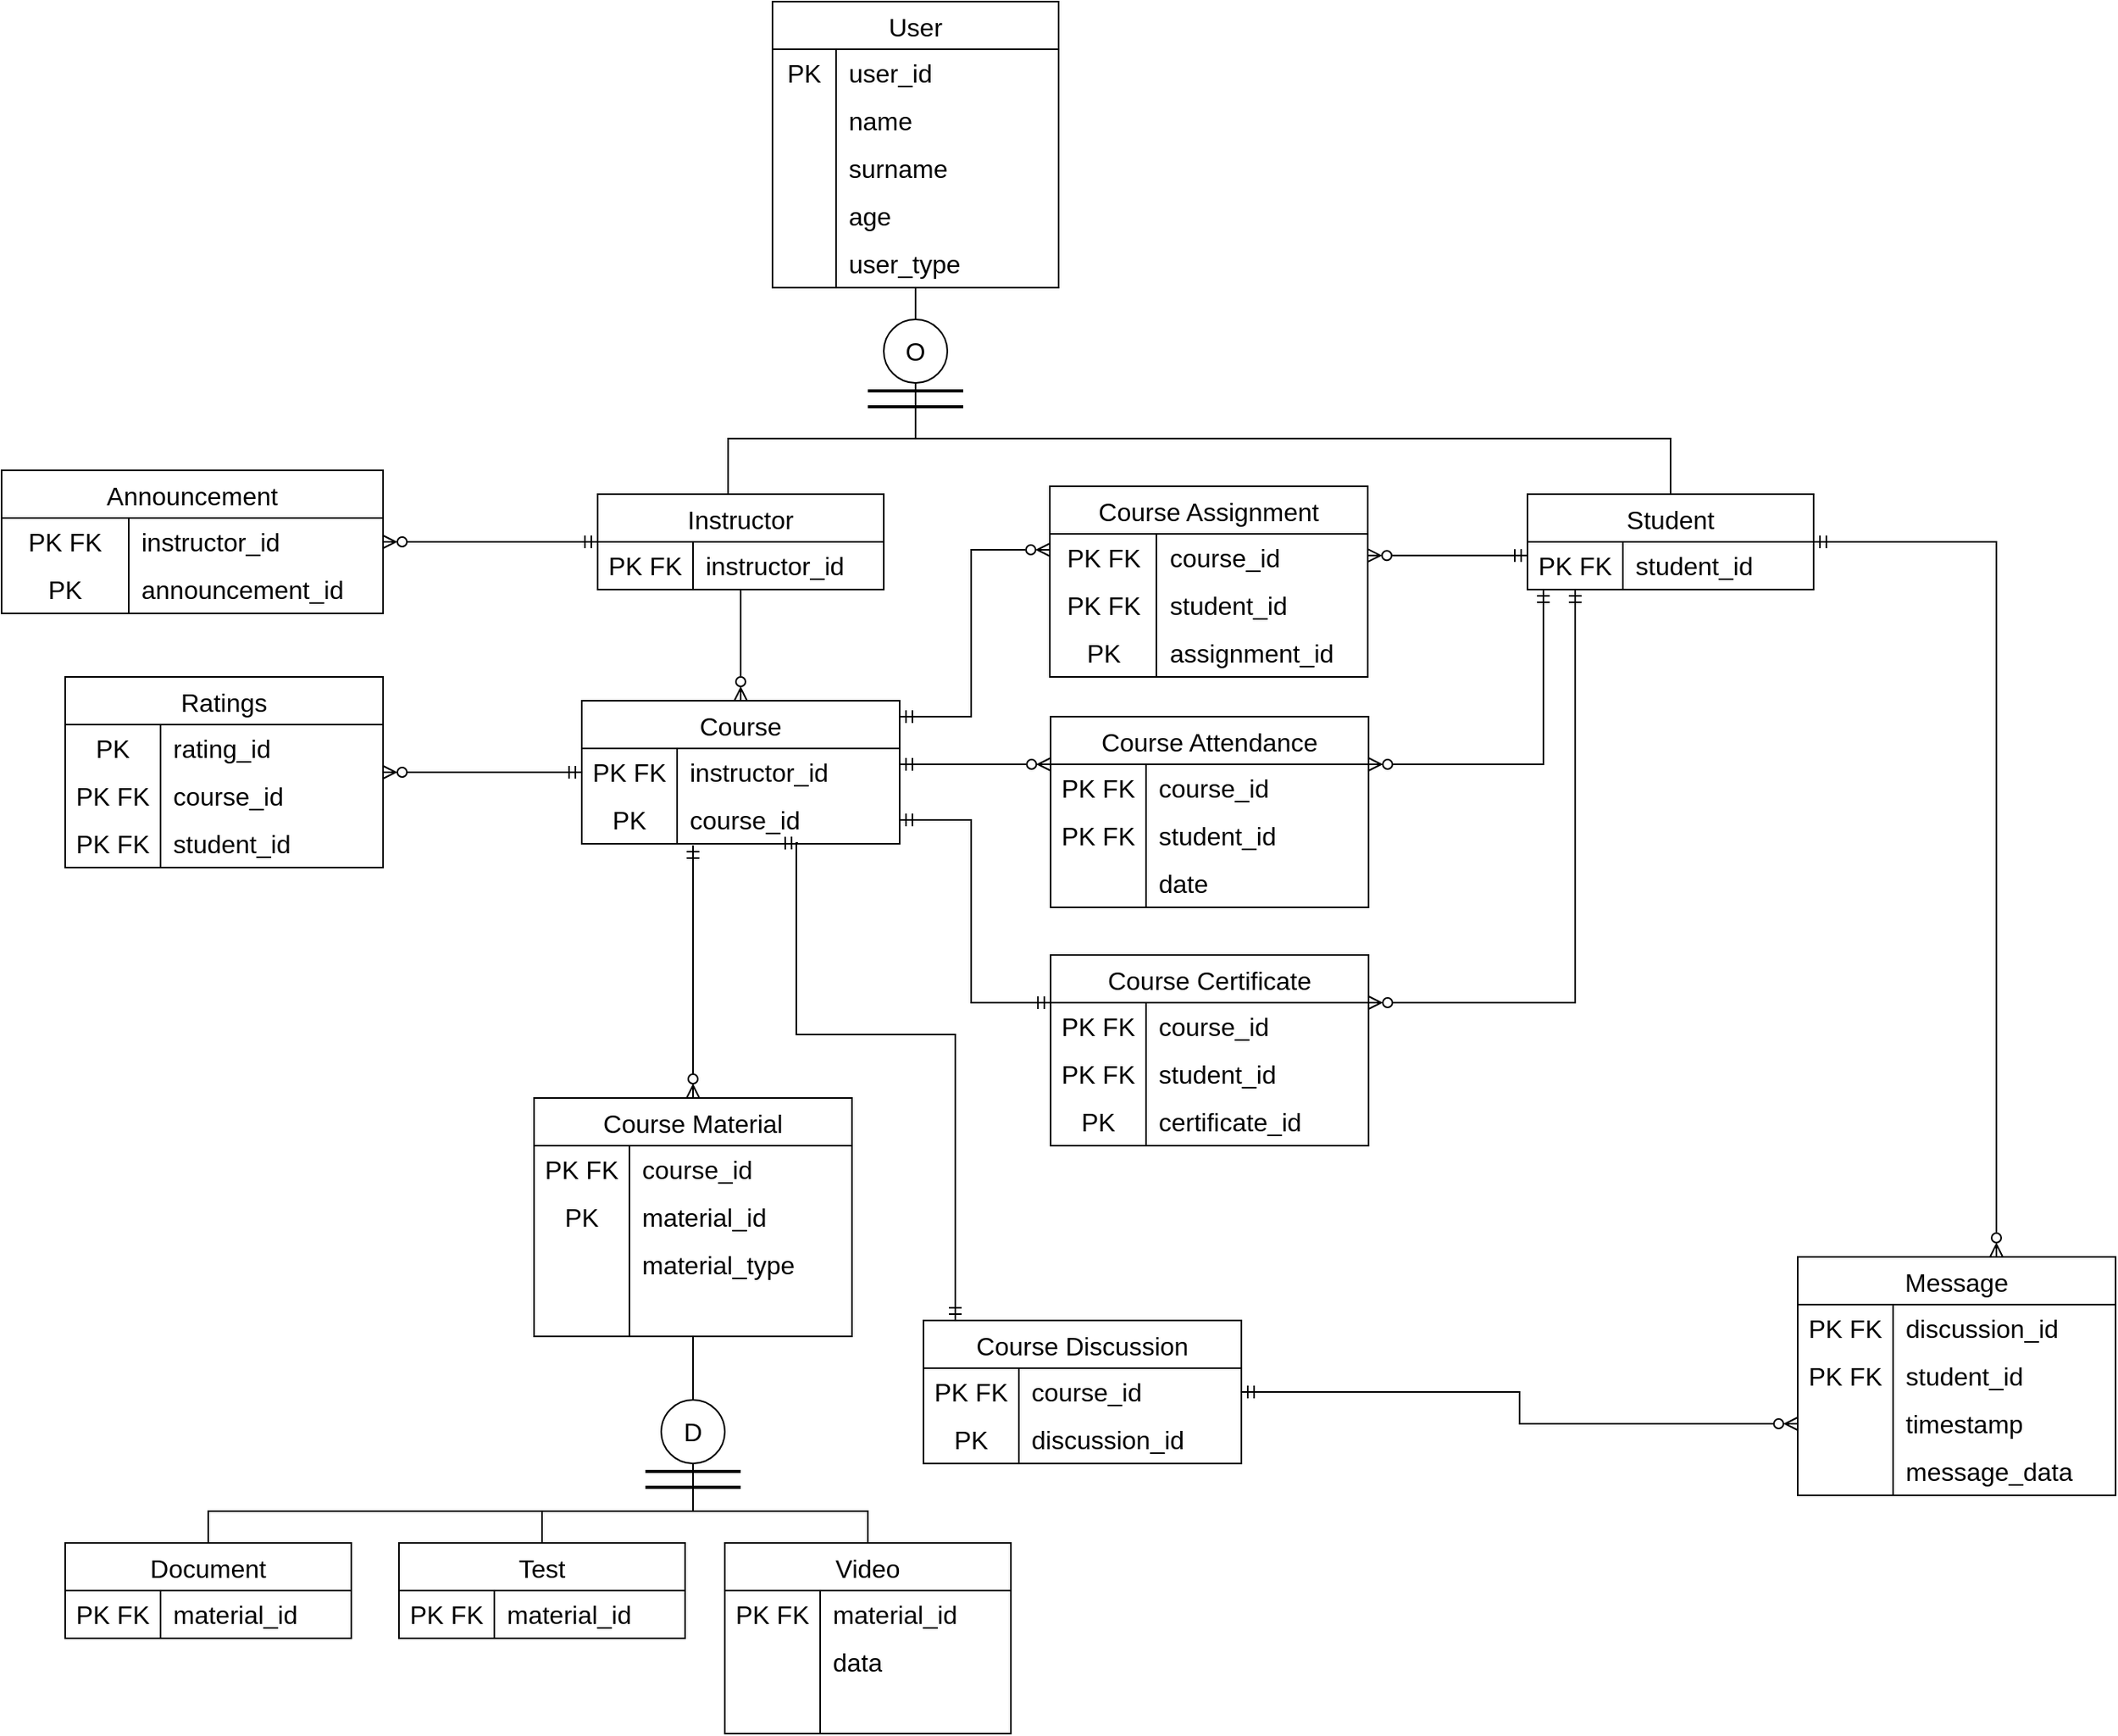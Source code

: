 <mxfile version="22.1.11" type="github">
  <diagram id="R2lEEEUBdFMjLlhIrx00" name="Page-1">
    <mxGraphModel dx="913" dy="514" grid="1" gridSize="10" guides="1" tooltips="1" connect="1" arrows="1" fold="1" page="1" pageScale="1" pageWidth="2339" pageHeight="3300" math="0" shadow="0" extFonts="Permanent Marker^https://fonts.googleapis.com/css?family=Permanent+Marker">
      <root>
        <mxCell id="0" />
        <mxCell id="1" parent="0" />
        <mxCell id="0F1Am_KOjMLAmjrteB3i-41" value="" style="edgeStyle=orthogonalEdgeStyle;rounded=0;orthogonalLoop=1;jettySize=auto;html=1;endArrow=none;endFill=0;" parent="1" source="0F1Am_KOjMLAmjrteB3i-1" target="0F1Am_KOjMLAmjrteB3i-40" edge="1">
          <mxGeometry relative="1" as="geometry" />
        </mxCell>
        <mxCell id="0F1Am_KOjMLAmjrteB3i-1" value="User" style="shape=table;startSize=30;container=1;collapsible=0;childLayout=tableLayout;fixedRows=1;rowLines=0;fontStyle=0;strokeColor=default;fontSize=16;" parent="1" vertex="1">
          <mxGeometry x="995" y="750" width="180" height="180" as="geometry" />
        </mxCell>
        <mxCell id="0F1Am_KOjMLAmjrteB3i-2" value="" style="shape=tableRow;horizontal=0;startSize=0;swimlaneHead=0;swimlaneBody=0;top=0;left=0;bottom=0;right=0;collapsible=0;dropTarget=0;fillColor=none;points=[[0,0.5],[1,0.5]];portConstraint=eastwest;strokeColor=inherit;fontSize=16;" parent="0F1Am_KOjMLAmjrteB3i-1" vertex="1">
          <mxGeometry y="30" width="180" height="30" as="geometry" />
        </mxCell>
        <mxCell id="0F1Am_KOjMLAmjrteB3i-3" value="PK" style="shape=partialRectangle;html=1;whiteSpace=wrap;connectable=0;fillColor=none;top=0;left=0;bottom=0;right=0;overflow=hidden;pointerEvents=1;strokeColor=inherit;fontSize=16;" parent="0F1Am_KOjMLAmjrteB3i-2" vertex="1">
          <mxGeometry width="40" height="30" as="geometry">
            <mxRectangle width="40" height="30" as="alternateBounds" />
          </mxGeometry>
        </mxCell>
        <mxCell id="0F1Am_KOjMLAmjrteB3i-4" value="user_id" style="shape=partialRectangle;html=1;whiteSpace=wrap;connectable=0;fillColor=none;top=0;left=0;bottom=0;right=0;align=left;spacingLeft=6;overflow=hidden;strokeColor=inherit;fontSize=16;" parent="0F1Am_KOjMLAmjrteB3i-2" vertex="1">
          <mxGeometry x="40" width="140" height="30" as="geometry">
            <mxRectangle width="140" height="30" as="alternateBounds" />
          </mxGeometry>
        </mxCell>
        <mxCell id="0F1Am_KOjMLAmjrteB3i-5" value="" style="shape=tableRow;horizontal=0;startSize=0;swimlaneHead=0;swimlaneBody=0;top=0;left=0;bottom=0;right=0;collapsible=0;dropTarget=0;fillColor=none;points=[[0,0.5],[1,0.5]];portConstraint=eastwest;strokeColor=inherit;fontSize=16;" parent="0F1Am_KOjMLAmjrteB3i-1" vertex="1">
          <mxGeometry y="60" width="180" height="30" as="geometry" />
        </mxCell>
        <mxCell id="0F1Am_KOjMLAmjrteB3i-6" value="" style="shape=partialRectangle;html=1;whiteSpace=wrap;connectable=0;fillColor=none;top=0;left=0;bottom=0;right=0;overflow=hidden;strokeColor=inherit;fontSize=16;" parent="0F1Am_KOjMLAmjrteB3i-5" vertex="1">
          <mxGeometry width="40" height="30" as="geometry">
            <mxRectangle width="40" height="30" as="alternateBounds" />
          </mxGeometry>
        </mxCell>
        <mxCell id="0F1Am_KOjMLAmjrteB3i-7" value="name" style="shape=partialRectangle;html=1;whiteSpace=wrap;connectable=0;fillColor=none;top=0;left=0;bottom=0;right=0;align=left;spacingLeft=6;overflow=hidden;strokeColor=inherit;fontSize=16;" parent="0F1Am_KOjMLAmjrteB3i-5" vertex="1">
          <mxGeometry x="40" width="140" height="30" as="geometry">
            <mxRectangle width="140" height="30" as="alternateBounds" />
          </mxGeometry>
        </mxCell>
        <mxCell id="0F1Am_KOjMLAmjrteB3i-8" value="" style="shape=tableRow;horizontal=0;startSize=0;swimlaneHead=0;swimlaneBody=0;top=0;left=0;bottom=0;right=0;collapsible=0;dropTarget=0;fillColor=none;points=[[0,0.5],[1,0.5]];portConstraint=eastwest;strokeColor=inherit;fontSize=16;" parent="0F1Am_KOjMLAmjrteB3i-1" vertex="1">
          <mxGeometry y="90" width="180" height="30" as="geometry" />
        </mxCell>
        <mxCell id="0F1Am_KOjMLAmjrteB3i-9" value="" style="shape=partialRectangle;html=1;whiteSpace=wrap;connectable=0;fillColor=none;top=0;left=0;bottom=0;right=0;overflow=hidden;strokeColor=inherit;fontSize=16;" parent="0F1Am_KOjMLAmjrteB3i-8" vertex="1">
          <mxGeometry width="40" height="30" as="geometry">
            <mxRectangle width="40" height="30" as="alternateBounds" />
          </mxGeometry>
        </mxCell>
        <mxCell id="0F1Am_KOjMLAmjrteB3i-10" value="surname" style="shape=partialRectangle;html=1;whiteSpace=wrap;connectable=0;fillColor=none;top=0;left=0;bottom=0;right=0;align=left;spacingLeft=6;overflow=hidden;strokeColor=inherit;fontSize=16;" parent="0F1Am_KOjMLAmjrteB3i-8" vertex="1">
          <mxGeometry x="40" width="140" height="30" as="geometry">
            <mxRectangle width="140" height="30" as="alternateBounds" />
          </mxGeometry>
        </mxCell>
        <mxCell id="0F1Am_KOjMLAmjrteB3i-11" style="shape=tableRow;horizontal=0;startSize=0;swimlaneHead=0;swimlaneBody=0;top=0;left=0;bottom=0;right=0;collapsible=0;dropTarget=0;fillColor=none;points=[[0,0.5],[1,0.5]];portConstraint=eastwest;strokeColor=inherit;fontSize=16;" parent="0F1Am_KOjMLAmjrteB3i-1" vertex="1">
          <mxGeometry y="120" width="180" height="30" as="geometry" />
        </mxCell>
        <mxCell id="0F1Am_KOjMLAmjrteB3i-12" style="shape=partialRectangle;html=1;whiteSpace=wrap;connectable=0;fillColor=none;top=0;left=0;bottom=0;right=0;overflow=hidden;strokeColor=inherit;fontSize=16;" parent="0F1Am_KOjMLAmjrteB3i-11" vertex="1">
          <mxGeometry width="40" height="30" as="geometry">
            <mxRectangle width="40" height="30" as="alternateBounds" />
          </mxGeometry>
        </mxCell>
        <mxCell id="0F1Am_KOjMLAmjrteB3i-13" value="age" style="shape=partialRectangle;html=1;whiteSpace=wrap;connectable=0;fillColor=none;top=0;left=0;bottom=0;right=0;align=left;spacingLeft=6;overflow=hidden;strokeColor=inherit;fontSize=16;" parent="0F1Am_KOjMLAmjrteB3i-11" vertex="1">
          <mxGeometry x="40" width="140" height="30" as="geometry">
            <mxRectangle width="140" height="30" as="alternateBounds" />
          </mxGeometry>
        </mxCell>
        <mxCell id="0F1Am_KOjMLAmjrteB3i-95" style="shape=tableRow;horizontal=0;startSize=0;swimlaneHead=0;swimlaneBody=0;top=0;left=0;bottom=0;right=0;collapsible=0;dropTarget=0;fillColor=none;points=[[0,0.5],[1,0.5]];portConstraint=eastwest;strokeColor=inherit;fontSize=16;" parent="0F1Am_KOjMLAmjrteB3i-1" vertex="1">
          <mxGeometry y="150" width="180" height="30" as="geometry" />
        </mxCell>
        <mxCell id="0F1Am_KOjMLAmjrteB3i-96" style="shape=partialRectangle;html=1;whiteSpace=wrap;connectable=0;fillColor=none;top=0;left=0;bottom=0;right=0;overflow=hidden;strokeColor=inherit;fontSize=16;" parent="0F1Am_KOjMLAmjrteB3i-95" vertex="1">
          <mxGeometry width="40" height="30" as="geometry">
            <mxRectangle width="40" height="30" as="alternateBounds" />
          </mxGeometry>
        </mxCell>
        <mxCell id="0F1Am_KOjMLAmjrteB3i-97" value="user_type" style="shape=partialRectangle;html=1;whiteSpace=wrap;connectable=0;fillColor=none;top=0;left=0;bottom=0;right=0;align=left;spacingLeft=6;overflow=hidden;strokeColor=inherit;fontSize=16;" parent="0F1Am_KOjMLAmjrteB3i-95" vertex="1">
          <mxGeometry x="40" width="140" height="30" as="geometry">
            <mxRectangle width="140" height="30" as="alternateBounds" />
          </mxGeometry>
        </mxCell>
        <mxCell id="0F1Am_KOjMLAmjrteB3i-187" style="edgeStyle=orthogonalEdgeStyle;orthogonalLoop=1;jettySize=auto;html=1;strokeColor=default;rounded=0;startArrow=ERmandOne;startFill=0;endArrow=ERzeroToMany;endFill=0;jumpStyle=none;shadow=0;" parent="1" source="0F1Am_KOjMLAmjrteB3i-46" target="0F1Am_KOjMLAmjrteB3i-178" edge="1">
          <mxGeometry relative="1" as="geometry">
            <Array as="points">
              <mxPoint x="1120" y="1200" />
              <mxPoint x="1120" y="1095" />
            </Array>
          </mxGeometry>
        </mxCell>
        <mxCell id="Aj6i_GKsaLfbYa33SsgJ-5" value="" style="edgeStyle=orthogonalEdgeStyle;rounded=0;orthogonalLoop=1;jettySize=auto;html=1;startArrow=ERmandOne;startFill=0;endArrow=ERzeroToMany;endFill=0;" edge="1" parent="1" source="0F1Am_KOjMLAmjrteB3i-14" target="Aj6i_GKsaLfbYa33SsgJ-1">
          <mxGeometry relative="1" as="geometry" />
        </mxCell>
        <mxCell id="0F1Am_KOjMLAmjrteB3i-14" value="Instructor" style="shape=table;startSize=30;container=1;collapsible=0;childLayout=tableLayout;fixedRows=1;rowLines=0;fontStyle=0;strokeColor=default;fontSize=16;" parent="1" vertex="1">
          <mxGeometry x="885" y="1060" width="180" height="60" as="geometry" />
        </mxCell>
        <mxCell id="0F1Am_KOjMLAmjrteB3i-15" value="" style="shape=tableRow;horizontal=0;startSize=0;swimlaneHead=0;swimlaneBody=0;top=0;left=0;bottom=0;right=0;collapsible=0;dropTarget=0;fillColor=none;points=[[0,0.5],[1,0.5]];portConstraint=eastwest;strokeColor=inherit;fontSize=16;" parent="0F1Am_KOjMLAmjrteB3i-14" vertex="1">
          <mxGeometry y="30" width="180" height="30" as="geometry" />
        </mxCell>
        <mxCell id="0F1Am_KOjMLAmjrteB3i-16" value="PK FK" style="shape=partialRectangle;html=1;whiteSpace=wrap;connectable=0;fillColor=none;top=0;left=0;bottom=0;right=0;overflow=hidden;pointerEvents=1;strokeColor=inherit;fontSize=16;" parent="0F1Am_KOjMLAmjrteB3i-15" vertex="1">
          <mxGeometry width="60" height="30" as="geometry">
            <mxRectangle width="60" height="30" as="alternateBounds" />
          </mxGeometry>
        </mxCell>
        <mxCell id="0F1Am_KOjMLAmjrteB3i-17" value="instructor_id" style="shape=partialRectangle;html=1;whiteSpace=wrap;connectable=0;fillColor=none;top=0;left=0;bottom=0;right=0;align=left;spacingLeft=6;overflow=hidden;strokeColor=inherit;fontSize=16;" parent="0F1Am_KOjMLAmjrteB3i-15" vertex="1">
          <mxGeometry x="60" width="120" height="30" as="geometry">
            <mxRectangle width="120" height="30" as="alternateBounds" />
          </mxGeometry>
        </mxCell>
        <mxCell id="0F1Am_KOjMLAmjrteB3i-94" style="edgeStyle=orthogonalEdgeStyle;rounded=0;orthogonalLoop=1;jettySize=auto;html=1;startArrow=ERmandOne;startFill=0;endArrow=ERzeroToMany;endFill=0;" parent="1" source="0F1Am_KOjMLAmjrteB3i-27" target="0F1Am_KOjMLAmjrteB3i-78" edge="1">
          <mxGeometry relative="1" as="geometry">
            <Array as="points">
              <mxPoint x="1480" y="1230" />
            </Array>
          </mxGeometry>
        </mxCell>
        <mxCell id="0F1Am_KOjMLAmjrteB3i-186" style="edgeStyle=orthogonalEdgeStyle;rounded=0;orthogonalLoop=1;jettySize=auto;html=1;startArrow=ERmandOne;startFill=0;endArrow=ERzeroToMany;endFill=0;exitX=0;exitY=0.287;exitDx=0;exitDy=0;exitPerimeter=0;" parent="1" source="0F1Am_KOjMLAmjrteB3i-28" target="0F1Am_KOjMLAmjrteB3i-178" edge="1">
          <mxGeometry relative="1" as="geometry">
            <mxPoint x="1530" y="1121" as="sourcePoint" />
            <Array as="points">
              <mxPoint x="1410" y="1099" />
              <mxPoint x="1410" y="1099" />
            </Array>
          </mxGeometry>
        </mxCell>
        <mxCell id="Aj6i_GKsaLfbYa33SsgJ-49" style="edgeStyle=orthogonalEdgeStyle;rounded=0;orthogonalLoop=1;jettySize=auto;html=1;endArrow=ERzeroToMany;endFill=0;startArrow=ERmandOne;startFill=0;" edge="1" parent="1" source="0F1Am_KOjMLAmjrteB3i-27" target="Aj6i_GKsaLfbYa33SsgJ-38">
          <mxGeometry relative="1" as="geometry">
            <Array as="points">
              <mxPoint x="1500" y="1380" />
            </Array>
          </mxGeometry>
        </mxCell>
        <mxCell id="0F1Am_KOjMLAmjrteB3i-27" value="Student" style="shape=table;startSize=30;container=1;collapsible=0;childLayout=tableLayout;fixedRows=1;rowLines=0;fontStyle=0;strokeColor=default;fontSize=16;" parent="1" vertex="1">
          <mxGeometry x="1470" y="1060" width="180" height="60" as="geometry" />
        </mxCell>
        <mxCell id="0F1Am_KOjMLAmjrteB3i-28" value="" style="shape=tableRow;horizontal=0;startSize=0;swimlaneHead=0;swimlaneBody=0;top=0;left=0;bottom=0;right=0;collapsible=0;dropTarget=0;fillColor=none;points=[[0,0.5],[1,0.5]];portConstraint=eastwest;strokeColor=inherit;fontSize=16;" parent="0F1Am_KOjMLAmjrteB3i-27" vertex="1">
          <mxGeometry y="30" width="180" height="30" as="geometry" />
        </mxCell>
        <mxCell id="0F1Am_KOjMLAmjrteB3i-29" value="PK FK" style="shape=partialRectangle;html=1;whiteSpace=wrap;connectable=0;fillColor=none;top=0;left=0;bottom=0;right=0;overflow=hidden;pointerEvents=1;strokeColor=inherit;fontSize=16;" parent="0F1Am_KOjMLAmjrteB3i-28" vertex="1">
          <mxGeometry width="60" height="30" as="geometry">
            <mxRectangle width="60" height="30" as="alternateBounds" />
          </mxGeometry>
        </mxCell>
        <mxCell id="0F1Am_KOjMLAmjrteB3i-30" value="student_id" style="shape=partialRectangle;html=1;whiteSpace=wrap;connectable=0;fillColor=none;top=0;left=0;bottom=0;right=0;align=left;spacingLeft=6;overflow=hidden;strokeColor=inherit;fontSize=16;" parent="0F1Am_KOjMLAmjrteB3i-28" vertex="1">
          <mxGeometry x="60" width="120" height="30" as="geometry">
            <mxRectangle width="120" height="30" as="alternateBounds" />
          </mxGeometry>
        </mxCell>
        <mxCell id="0F1Am_KOjMLAmjrteB3i-43" style="edgeStyle=orthogonalEdgeStyle;rounded=0;orthogonalLoop=1;jettySize=auto;html=1;entryX=0.5;entryY=0;entryDx=0;entryDy=0;exitX=0.5;exitY=1;exitDx=0;exitDy=0;endArrow=none;endFill=0;" parent="1" source="0F1Am_KOjMLAmjrteB3i-40" target="0F1Am_KOjMLAmjrteB3i-27" edge="1">
          <mxGeometry relative="1" as="geometry" />
        </mxCell>
        <mxCell id="0F1Am_KOjMLAmjrteB3i-40" value="O" style="ellipse;whiteSpace=wrap;html=1;fontSize=16;startSize=30;fontStyle=0;" parent="1" vertex="1">
          <mxGeometry x="1065" y="950" width="40" height="40" as="geometry" />
        </mxCell>
        <mxCell id="0F1Am_KOjMLAmjrteB3i-42" style="edgeStyle=orthogonalEdgeStyle;rounded=0;orthogonalLoop=1;jettySize=auto;html=1;entryX=0.456;entryY=-0.009;entryDx=0;entryDy=0;entryPerimeter=0;endArrow=none;endFill=0;" parent="1" source="0F1Am_KOjMLAmjrteB3i-40" target="0F1Am_KOjMLAmjrteB3i-14" edge="1">
          <mxGeometry relative="1" as="geometry" />
        </mxCell>
        <mxCell id="0F1Am_KOjMLAmjrteB3i-44" value="" style="line;strokeWidth=2;html=1;" parent="1" vertex="1">
          <mxGeometry x="1055" y="990" width="60" height="10" as="geometry" />
        </mxCell>
        <mxCell id="0F1Am_KOjMLAmjrteB3i-45" value="" style="line;strokeWidth=2;html=1;" parent="1" vertex="1">
          <mxGeometry x="1055" y="1000" width="60" height="10" as="geometry" />
        </mxCell>
        <mxCell id="0F1Am_KOjMLAmjrteB3i-59" style="edgeStyle=orthogonalEdgeStyle;rounded=0;orthogonalLoop=1;jettySize=auto;html=1;endArrow=none;endFill=0;startArrow=ERzeroToMany;startFill=0;" parent="1" source="0F1Am_KOjMLAmjrteB3i-46" target="0F1Am_KOjMLAmjrteB3i-14" edge="1">
          <mxGeometry relative="1" as="geometry" />
        </mxCell>
        <mxCell id="0F1Am_KOjMLAmjrteB3i-159" value="" style="edgeStyle=orthogonalEdgeStyle;rounded=0;orthogonalLoop=1;jettySize=auto;html=1;exitX=0.68;exitY=0.983;exitDx=0;exitDy=0;exitPerimeter=0;startArrow=ERmandOne;startFill=0;endArrow=ERmandOne;endFill=0;" parent="1" source="0F1Am_KOjMLAmjrteB3i-88" target="0F1Am_KOjMLAmjrteB3i-152" edge="1">
          <mxGeometry relative="1" as="geometry">
            <Array as="points">
              <mxPoint x="1010" y="1400" />
              <mxPoint x="1110" y="1400" />
            </Array>
          </mxGeometry>
        </mxCell>
        <mxCell id="Aj6i_GKsaLfbYa33SsgJ-23" value="" style="edgeStyle=orthogonalEdgeStyle;rounded=0;orthogonalLoop=1;jettySize=auto;html=1;endArrow=ERzeroToMany;endFill=0;startArrow=ERmandOne;startFill=0;" edge="1" parent="1" source="0F1Am_KOjMLAmjrteB3i-46" target="Aj6i_GKsaLfbYa33SsgJ-16">
          <mxGeometry relative="1" as="geometry" />
        </mxCell>
        <mxCell id="0F1Am_KOjMLAmjrteB3i-46" value="Course" style="shape=table;startSize=30;container=1;collapsible=0;childLayout=tableLayout;fixedRows=1;rowLines=0;fontStyle=0;strokeColor=default;fontSize=16;" parent="1" vertex="1">
          <mxGeometry x="875" y="1190" width="200" height="90" as="geometry" />
        </mxCell>
        <mxCell id="0F1Am_KOjMLAmjrteB3i-47" value="" style="shape=tableRow;horizontal=0;startSize=0;swimlaneHead=0;swimlaneBody=0;top=0;left=0;bottom=0;right=0;collapsible=0;dropTarget=0;fillColor=none;points=[[0,0.5],[1,0.5]];portConstraint=eastwest;strokeColor=inherit;fontSize=16;" parent="0F1Am_KOjMLAmjrteB3i-46" vertex="1">
          <mxGeometry y="30" width="200" height="30" as="geometry" />
        </mxCell>
        <mxCell id="0F1Am_KOjMLAmjrteB3i-48" value="PK FK" style="shape=partialRectangle;html=1;whiteSpace=wrap;connectable=0;fillColor=none;top=0;left=0;bottom=0;right=0;overflow=hidden;pointerEvents=1;strokeColor=inherit;fontSize=16;" parent="0F1Am_KOjMLAmjrteB3i-47" vertex="1">
          <mxGeometry width="60" height="30" as="geometry">
            <mxRectangle width="60" height="30" as="alternateBounds" />
          </mxGeometry>
        </mxCell>
        <mxCell id="0F1Am_KOjMLAmjrteB3i-49" value="instructor_id" style="shape=partialRectangle;html=1;whiteSpace=wrap;connectable=0;fillColor=none;top=0;left=0;bottom=0;right=0;align=left;spacingLeft=6;overflow=hidden;strokeColor=inherit;fontSize=16;" parent="0F1Am_KOjMLAmjrteB3i-47" vertex="1">
          <mxGeometry x="60" width="140" height="30" as="geometry">
            <mxRectangle width="140" height="30" as="alternateBounds" />
          </mxGeometry>
        </mxCell>
        <mxCell id="0F1Am_KOjMLAmjrteB3i-88" style="shape=tableRow;horizontal=0;startSize=0;swimlaneHead=0;swimlaneBody=0;top=0;left=0;bottom=0;right=0;collapsible=0;dropTarget=0;fillColor=none;points=[[0,0.5],[1,0.5]];portConstraint=eastwest;strokeColor=inherit;fontSize=16;" parent="0F1Am_KOjMLAmjrteB3i-46" vertex="1">
          <mxGeometry y="60" width="200" height="30" as="geometry" />
        </mxCell>
        <mxCell id="0F1Am_KOjMLAmjrteB3i-89" value="PK" style="shape=partialRectangle;html=1;whiteSpace=wrap;connectable=0;fillColor=none;top=0;left=0;bottom=0;right=0;overflow=hidden;pointerEvents=1;strokeColor=inherit;fontSize=16;" parent="0F1Am_KOjMLAmjrteB3i-88" vertex="1">
          <mxGeometry width="60" height="30" as="geometry">
            <mxRectangle width="60" height="30" as="alternateBounds" />
          </mxGeometry>
        </mxCell>
        <mxCell id="0F1Am_KOjMLAmjrteB3i-90" value="course_id" style="shape=partialRectangle;html=1;whiteSpace=wrap;connectable=0;fillColor=none;top=0;left=0;bottom=0;right=0;align=left;spacingLeft=6;overflow=hidden;strokeColor=inherit;fontSize=16;" parent="0F1Am_KOjMLAmjrteB3i-88" vertex="1">
          <mxGeometry x="60" width="140" height="30" as="geometry">
            <mxRectangle width="140" height="30" as="alternateBounds" />
          </mxGeometry>
        </mxCell>
        <mxCell id="0F1Am_KOjMLAmjrteB3i-78" value="Course Attendance" style="shape=table;startSize=30;container=1;collapsible=0;childLayout=tableLayout;fixedRows=1;rowLines=0;fontStyle=0;strokeColor=default;fontSize=16;" parent="1" vertex="1">
          <mxGeometry x="1170" y="1200" width="200" height="120" as="geometry" />
        </mxCell>
        <mxCell id="0F1Am_KOjMLAmjrteB3i-85" style="shape=tableRow;horizontal=0;startSize=0;swimlaneHead=0;swimlaneBody=0;top=0;left=0;bottom=0;right=0;collapsible=0;dropTarget=0;fillColor=none;points=[[0,0.5],[1,0.5]];portConstraint=eastwest;strokeColor=inherit;fontSize=16;" parent="0F1Am_KOjMLAmjrteB3i-78" vertex="1">
          <mxGeometry y="30" width="200" height="30" as="geometry" />
        </mxCell>
        <mxCell id="0F1Am_KOjMLAmjrteB3i-86" value="PK FK" style="shape=partialRectangle;html=1;whiteSpace=wrap;connectable=0;fillColor=none;top=0;left=0;bottom=0;right=0;overflow=hidden;pointerEvents=1;strokeColor=inherit;fontSize=16;" parent="0F1Am_KOjMLAmjrteB3i-85" vertex="1">
          <mxGeometry width="60" height="30" as="geometry">
            <mxRectangle width="60" height="30" as="alternateBounds" />
          </mxGeometry>
        </mxCell>
        <mxCell id="0F1Am_KOjMLAmjrteB3i-87" value="course_id" style="shape=partialRectangle;html=1;whiteSpace=wrap;connectable=0;fillColor=none;top=0;left=0;bottom=0;right=0;align=left;spacingLeft=6;overflow=hidden;strokeColor=inherit;fontSize=16;" parent="0F1Am_KOjMLAmjrteB3i-85" vertex="1">
          <mxGeometry x="60" width="140" height="30" as="geometry">
            <mxRectangle width="140" height="30" as="alternateBounds" />
          </mxGeometry>
        </mxCell>
        <mxCell id="0F1Am_KOjMLAmjrteB3i-79" value="" style="shape=tableRow;horizontal=0;startSize=0;swimlaneHead=0;swimlaneBody=0;top=0;left=0;bottom=0;right=0;collapsible=0;dropTarget=0;fillColor=none;points=[[0,0.5],[1,0.5]];portConstraint=eastwest;strokeColor=inherit;fontSize=16;" parent="0F1Am_KOjMLAmjrteB3i-78" vertex="1">
          <mxGeometry y="60" width="200" height="30" as="geometry" />
        </mxCell>
        <mxCell id="0F1Am_KOjMLAmjrteB3i-80" value="PK FK" style="shape=partialRectangle;html=1;whiteSpace=wrap;connectable=0;fillColor=none;top=0;left=0;bottom=0;right=0;overflow=hidden;pointerEvents=1;strokeColor=inherit;fontSize=16;" parent="0F1Am_KOjMLAmjrteB3i-79" vertex="1">
          <mxGeometry width="60" height="30" as="geometry">
            <mxRectangle width="60" height="30" as="alternateBounds" />
          </mxGeometry>
        </mxCell>
        <mxCell id="0F1Am_KOjMLAmjrteB3i-81" value="student_id" style="shape=partialRectangle;html=1;whiteSpace=wrap;connectable=0;fillColor=none;top=0;left=0;bottom=0;right=0;align=left;spacingLeft=6;overflow=hidden;strokeColor=inherit;fontSize=16;" parent="0F1Am_KOjMLAmjrteB3i-79" vertex="1">
          <mxGeometry x="60" width="140" height="30" as="geometry">
            <mxRectangle width="140" height="30" as="alternateBounds" />
          </mxGeometry>
        </mxCell>
        <mxCell id="0F1Am_KOjMLAmjrteB3i-168" style="shape=tableRow;horizontal=0;startSize=0;swimlaneHead=0;swimlaneBody=0;top=0;left=0;bottom=0;right=0;collapsible=0;dropTarget=0;fillColor=none;points=[[0,0.5],[1,0.5]];portConstraint=eastwest;strokeColor=inherit;fontSize=16;" parent="0F1Am_KOjMLAmjrteB3i-78" vertex="1">
          <mxGeometry y="90" width="200" height="30" as="geometry" />
        </mxCell>
        <mxCell id="0F1Am_KOjMLAmjrteB3i-169" style="shape=partialRectangle;html=1;whiteSpace=wrap;connectable=0;fillColor=none;top=0;left=0;bottom=0;right=0;overflow=hidden;pointerEvents=1;strokeColor=inherit;fontSize=16;" parent="0F1Am_KOjMLAmjrteB3i-168" vertex="1">
          <mxGeometry width="60" height="30" as="geometry">
            <mxRectangle width="60" height="30" as="alternateBounds" />
          </mxGeometry>
        </mxCell>
        <mxCell id="0F1Am_KOjMLAmjrteB3i-170" value="date" style="shape=partialRectangle;html=1;whiteSpace=wrap;connectable=0;fillColor=none;top=0;left=0;bottom=0;right=0;align=left;spacingLeft=6;overflow=hidden;strokeColor=inherit;fontSize=16;" parent="0F1Am_KOjMLAmjrteB3i-168" vertex="1">
          <mxGeometry x="60" width="140" height="30" as="geometry">
            <mxRectangle width="140" height="30" as="alternateBounds" />
          </mxGeometry>
        </mxCell>
        <mxCell id="0F1Am_KOjMLAmjrteB3i-109" value="" style="edgeStyle=orthogonalEdgeStyle;rounded=0;orthogonalLoop=1;jettySize=auto;html=1;endArrow=none;endFill=0;" parent="1" source="0F1Am_KOjMLAmjrteB3i-98" target="0F1Am_KOjMLAmjrteB3i-108" edge="1">
          <mxGeometry relative="1" as="geometry" />
        </mxCell>
        <mxCell id="0F1Am_KOjMLAmjrteB3i-150" style="edgeStyle=orthogonalEdgeStyle;rounded=0;orthogonalLoop=1;jettySize=auto;html=1;startArrow=ERzeroToMany;startFill=0;endArrow=ERmandOne;endFill=0;" parent="1" source="0F1Am_KOjMLAmjrteB3i-98" edge="1">
          <mxGeometry relative="1" as="geometry">
            <mxPoint x="945" y="1281" as="targetPoint" />
            <Array as="points">
              <mxPoint x="945" y="1281" />
            </Array>
          </mxGeometry>
        </mxCell>
        <mxCell id="0F1Am_KOjMLAmjrteB3i-98" value="Course Material" style="shape=table;startSize=30;container=1;collapsible=0;childLayout=tableLayout;fixedRows=1;rowLines=0;fontStyle=0;strokeColor=default;fontSize=16;" parent="1" vertex="1">
          <mxGeometry x="845" y="1440" width="200" height="150" as="geometry" />
        </mxCell>
        <mxCell id="0F1Am_KOjMLAmjrteB3i-99" value="" style="shape=tableRow;horizontal=0;startSize=0;swimlaneHead=0;swimlaneBody=0;top=0;left=0;bottom=0;right=0;collapsible=0;dropTarget=0;fillColor=none;points=[[0,0.5],[1,0.5]];portConstraint=eastwest;strokeColor=inherit;fontSize=16;" parent="0F1Am_KOjMLAmjrteB3i-98" vertex="1">
          <mxGeometry y="30" width="200" height="30" as="geometry" />
        </mxCell>
        <mxCell id="0F1Am_KOjMLAmjrteB3i-100" value="PK FK" style="shape=partialRectangle;html=1;whiteSpace=wrap;connectable=0;fillColor=none;top=0;left=0;bottom=0;right=0;overflow=hidden;pointerEvents=1;strokeColor=inherit;fontSize=16;" parent="0F1Am_KOjMLAmjrteB3i-99" vertex="1">
          <mxGeometry width="60" height="30" as="geometry">
            <mxRectangle width="60" height="30" as="alternateBounds" />
          </mxGeometry>
        </mxCell>
        <mxCell id="0F1Am_KOjMLAmjrteB3i-101" value="course_id" style="shape=partialRectangle;html=1;whiteSpace=wrap;connectable=0;fillColor=none;top=0;left=0;bottom=0;right=0;align=left;spacingLeft=6;overflow=hidden;strokeColor=inherit;fontSize=16;" parent="0F1Am_KOjMLAmjrteB3i-99" vertex="1">
          <mxGeometry x="60" width="140" height="30" as="geometry">
            <mxRectangle width="140" height="30" as="alternateBounds" />
          </mxGeometry>
        </mxCell>
        <mxCell id="0F1Am_KOjMLAmjrteB3i-102" style="shape=tableRow;horizontal=0;startSize=0;swimlaneHead=0;swimlaneBody=0;top=0;left=0;bottom=0;right=0;collapsible=0;dropTarget=0;fillColor=none;points=[[0,0.5],[1,0.5]];portConstraint=eastwest;strokeColor=inherit;fontSize=16;" parent="0F1Am_KOjMLAmjrteB3i-98" vertex="1">
          <mxGeometry y="60" width="200" height="30" as="geometry" />
        </mxCell>
        <mxCell id="0F1Am_KOjMLAmjrteB3i-103" value="PK" style="shape=partialRectangle;html=1;whiteSpace=wrap;connectable=0;fillColor=none;top=0;left=0;bottom=0;right=0;overflow=hidden;pointerEvents=1;strokeColor=inherit;fontSize=16;" parent="0F1Am_KOjMLAmjrteB3i-102" vertex="1">
          <mxGeometry width="60" height="30" as="geometry">
            <mxRectangle width="60" height="30" as="alternateBounds" />
          </mxGeometry>
        </mxCell>
        <mxCell id="0F1Am_KOjMLAmjrteB3i-104" value="material_id" style="shape=partialRectangle;html=1;whiteSpace=wrap;connectable=0;fillColor=none;top=0;left=0;bottom=0;right=0;align=left;spacingLeft=6;overflow=hidden;strokeColor=inherit;fontSize=16;" parent="0F1Am_KOjMLAmjrteB3i-102" vertex="1">
          <mxGeometry x="60" width="140" height="30" as="geometry">
            <mxRectangle width="140" height="30" as="alternateBounds" />
          </mxGeometry>
        </mxCell>
        <mxCell id="0F1Am_KOjMLAmjrteB3i-105" style="shape=tableRow;horizontal=0;startSize=0;swimlaneHead=0;swimlaneBody=0;top=0;left=0;bottom=0;right=0;collapsible=0;dropTarget=0;fillColor=none;points=[[0,0.5],[1,0.5]];portConstraint=eastwest;strokeColor=inherit;fontSize=16;" parent="0F1Am_KOjMLAmjrteB3i-98" vertex="1">
          <mxGeometry y="90" width="200" height="30" as="geometry" />
        </mxCell>
        <mxCell id="0F1Am_KOjMLAmjrteB3i-106" style="shape=partialRectangle;html=1;whiteSpace=wrap;connectable=0;fillColor=none;top=0;left=0;bottom=0;right=0;overflow=hidden;pointerEvents=1;strokeColor=inherit;fontSize=16;" parent="0F1Am_KOjMLAmjrteB3i-105" vertex="1">
          <mxGeometry width="60" height="30" as="geometry">
            <mxRectangle width="60" height="30" as="alternateBounds" />
          </mxGeometry>
        </mxCell>
        <mxCell id="0F1Am_KOjMLAmjrteB3i-107" value="material_type" style="shape=partialRectangle;html=1;whiteSpace=wrap;connectable=0;fillColor=none;top=0;left=0;bottom=0;right=0;align=left;spacingLeft=6;overflow=hidden;strokeColor=inherit;fontSize=16;" parent="0F1Am_KOjMLAmjrteB3i-105" vertex="1">
          <mxGeometry x="60" width="140" height="30" as="geometry">
            <mxRectangle width="140" height="30" as="alternateBounds" />
          </mxGeometry>
        </mxCell>
        <mxCell id="0F1Am_KOjMLAmjrteB3i-136" style="shape=tableRow;horizontal=0;startSize=0;swimlaneHead=0;swimlaneBody=0;top=0;left=0;bottom=0;right=0;collapsible=0;dropTarget=0;fillColor=none;points=[[0,0.5],[1,0.5]];portConstraint=eastwest;strokeColor=inherit;fontSize=16;" parent="0F1Am_KOjMLAmjrteB3i-98" vertex="1">
          <mxGeometry y="120" width="200" height="30" as="geometry" />
        </mxCell>
        <mxCell id="0F1Am_KOjMLAmjrteB3i-137" style="shape=partialRectangle;html=1;whiteSpace=wrap;connectable=0;fillColor=none;top=0;left=0;bottom=0;right=0;overflow=hidden;pointerEvents=1;strokeColor=inherit;fontSize=16;" parent="0F1Am_KOjMLAmjrteB3i-136" vertex="1">
          <mxGeometry width="60" height="30" as="geometry">
            <mxRectangle width="60" height="30" as="alternateBounds" />
          </mxGeometry>
        </mxCell>
        <mxCell id="0F1Am_KOjMLAmjrteB3i-138" value="" style="shape=partialRectangle;html=1;whiteSpace=wrap;connectable=0;fillColor=none;top=0;left=0;bottom=0;right=0;align=left;spacingLeft=6;overflow=hidden;strokeColor=inherit;fontSize=16;" parent="0F1Am_KOjMLAmjrteB3i-136" vertex="1">
          <mxGeometry x="60" width="140" height="30" as="geometry">
            <mxRectangle width="140" height="30" as="alternateBounds" />
          </mxGeometry>
        </mxCell>
        <mxCell id="0F1Am_KOjMLAmjrteB3i-108" value="D" style="ellipse;whiteSpace=wrap;html=1;fontSize=16;startSize=30;fontStyle=0;" parent="1" vertex="1">
          <mxGeometry x="925" y="1630" width="40" height="40" as="geometry" />
        </mxCell>
        <mxCell id="0F1Am_KOjMLAmjrteB3i-110" value="" style="line;strokeWidth=2;html=1;" parent="1" vertex="1">
          <mxGeometry x="915" y="1670" width="60" height="10" as="geometry" />
        </mxCell>
        <mxCell id="0F1Am_KOjMLAmjrteB3i-111" value="" style="line;strokeWidth=2;html=1;" parent="1" vertex="1">
          <mxGeometry x="915" y="1680" width="60" height="10" as="geometry" />
        </mxCell>
        <mxCell id="Aj6i_GKsaLfbYa33SsgJ-50" style="edgeStyle=orthogonalEdgeStyle;rounded=0;orthogonalLoop=1;jettySize=auto;html=1;endArrow=none;endFill=0;" edge="1" parent="1" source="0F1Am_KOjMLAmjrteB3i-116" target="0F1Am_KOjMLAmjrteB3i-108">
          <mxGeometry relative="1" as="geometry">
            <Array as="points">
              <mxPoint x="640" y="1700" />
              <mxPoint x="945" y="1700" />
            </Array>
          </mxGeometry>
        </mxCell>
        <mxCell id="0F1Am_KOjMLAmjrteB3i-116" value="Document" style="shape=table;startSize=30;container=1;collapsible=0;childLayout=tableLayout;fixedRows=1;rowLines=0;fontStyle=0;strokeColor=default;fontSize=16;" parent="1" vertex="1">
          <mxGeometry x="550" y="1720" width="180" height="60" as="geometry" />
        </mxCell>
        <mxCell id="0F1Am_KOjMLAmjrteB3i-117" value="" style="shape=tableRow;horizontal=0;startSize=0;swimlaneHead=0;swimlaneBody=0;top=0;left=0;bottom=0;right=0;collapsible=0;dropTarget=0;fillColor=none;points=[[0,0.5],[1,0.5]];portConstraint=eastwest;strokeColor=inherit;fontSize=16;" parent="0F1Am_KOjMLAmjrteB3i-116" vertex="1">
          <mxGeometry y="30" width="180" height="30" as="geometry" />
        </mxCell>
        <mxCell id="0F1Am_KOjMLAmjrteB3i-118" value="PK FK" style="shape=partialRectangle;html=1;whiteSpace=wrap;connectable=0;fillColor=none;top=0;left=0;bottom=0;right=0;overflow=hidden;pointerEvents=1;strokeColor=inherit;fontSize=16;" parent="0F1Am_KOjMLAmjrteB3i-117" vertex="1">
          <mxGeometry width="60" height="30" as="geometry">
            <mxRectangle width="60" height="30" as="alternateBounds" />
          </mxGeometry>
        </mxCell>
        <mxCell id="0F1Am_KOjMLAmjrteB3i-119" value="material_id" style="shape=partialRectangle;html=1;whiteSpace=wrap;connectable=0;fillColor=none;top=0;left=0;bottom=0;right=0;align=left;spacingLeft=6;overflow=hidden;strokeColor=inherit;fontSize=16;" parent="0F1Am_KOjMLAmjrteB3i-117" vertex="1">
          <mxGeometry x="60" width="120" height="30" as="geometry">
            <mxRectangle width="120" height="30" as="alternateBounds" />
          </mxGeometry>
        </mxCell>
        <mxCell id="Aj6i_GKsaLfbYa33SsgJ-51" style="edgeStyle=orthogonalEdgeStyle;rounded=0;orthogonalLoop=1;jettySize=auto;html=1;endArrow=none;endFill=0;" edge="1" parent="1" source="0F1Am_KOjMLAmjrteB3i-139" target="0F1Am_KOjMLAmjrteB3i-108">
          <mxGeometry relative="1" as="geometry">
            <Array as="points">
              <mxPoint x="1055" y="1700" />
              <mxPoint x="945" y="1700" />
            </Array>
          </mxGeometry>
        </mxCell>
        <mxCell id="0F1Am_KOjMLAmjrteB3i-139" value="Video" style="shape=table;startSize=30;container=1;collapsible=0;childLayout=tableLayout;fixedRows=1;rowLines=0;fontStyle=0;strokeColor=default;fontSize=16;" parent="1" vertex="1">
          <mxGeometry x="965" y="1720" width="180" height="120" as="geometry" />
        </mxCell>
        <mxCell id="0F1Am_KOjMLAmjrteB3i-140" value="" style="shape=tableRow;horizontal=0;startSize=0;swimlaneHead=0;swimlaneBody=0;top=0;left=0;bottom=0;right=0;collapsible=0;dropTarget=0;fillColor=none;points=[[0,0.5],[1,0.5]];portConstraint=eastwest;strokeColor=inherit;fontSize=16;" parent="0F1Am_KOjMLAmjrteB3i-139" vertex="1">
          <mxGeometry y="30" width="180" height="30" as="geometry" />
        </mxCell>
        <mxCell id="0F1Am_KOjMLAmjrteB3i-141" value="PK FK" style="shape=partialRectangle;html=1;whiteSpace=wrap;connectable=0;fillColor=none;top=0;left=0;bottom=0;right=0;overflow=hidden;pointerEvents=1;strokeColor=inherit;fontSize=16;" parent="0F1Am_KOjMLAmjrteB3i-140" vertex="1">
          <mxGeometry width="60" height="30" as="geometry">
            <mxRectangle width="60" height="30" as="alternateBounds" />
          </mxGeometry>
        </mxCell>
        <mxCell id="0F1Am_KOjMLAmjrteB3i-142" value="material_id" style="shape=partialRectangle;html=1;whiteSpace=wrap;connectable=0;fillColor=none;top=0;left=0;bottom=0;right=0;align=left;spacingLeft=6;overflow=hidden;strokeColor=inherit;fontSize=16;" parent="0F1Am_KOjMLAmjrteB3i-140" vertex="1">
          <mxGeometry x="60" width="120" height="30" as="geometry">
            <mxRectangle width="120" height="30" as="alternateBounds" />
          </mxGeometry>
        </mxCell>
        <mxCell id="Aj6i_GKsaLfbYa33SsgJ-57" style="shape=tableRow;horizontal=0;startSize=0;swimlaneHead=0;swimlaneBody=0;top=0;left=0;bottom=0;right=0;collapsible=0;dropTarget=0;fillColor=none;points=[[0,0.5],[1,0.5]];portConstraint=eastwest;strokeColor=inherit;fontSize=16;" vertex="1" parent="0F1Am_KOjMLAmjrteB3i-139">
          <mxGeometry y="60" width="180" height="30" as="geometry" />
        </mxCell>
        <mxCell id="Aj6i_GKsaLfbYa33SsgJ-58" style="shape=partialRectangle;html=1;whiteSpace=wrap;connectable=0;fillColor=none;top=0;left=0;bottom=0;right=0;overflow=hidden;pointerEvents=1;strokeColor=inherit;fontSize=16;" vertex="1" parent="Aj6i_GKsaLfbYa33SsgJ-57">
          <mxGeometry width="60" height="30" as="geometry">
            <mxRectangle width="60" height="30" as="alternateBounds" />
          </mxGeometry>
        </mxCell>
        <mxCell id="Aj6i_GKsaLfbYa33SsgJ-59" value="data" style="shape=partialRectangle;html=1;whiteSpace=wrap;connectable=0;fillColor=none;top=0;left=0;bottom=0;right=0;align=left;spacingLeft=6;overflow=hidden;strokeColor=inherit;fontSize=16;" vertex="1" parent="Aj6i_GKsaLfbYa33SsgJ-57">
          <mxGeometry x="60" width="120" height="30" as="geometry">
            <mxRectangle width="120" height="30" as="alternateBounds" />
          </mxGeometry>
        </mxCell>
        <mxCell id="Aj6i_GKsaLfbYa33SsgJ-60" style="shape=tableRow;horizontal=0;startSize=0;swimlaneHead=0;swimlaneBody=0;top=0;left=0;bottom=0;right=0;collapsible=0;dropTarget=0;fillColor=none;points=[[0,0.5],[1,0.5]];portConstraint=eastwest;strokeColor=inherit;fontSize=16;" vertex="1" parent="0F1Am_KOjMLAmjrteB3i-139">
          <mxGeometry y="90" width="180" height="30" as="geometry" />
        </mxCell>
        <mxCell id="Aj6i_GKsaLfbYa33SsgJ-61" style="shape=partialRectangle;html=1;whiteSpace=wrap;connectable=0;fillColor=none;top=0;left=0;bottom=0;right=0;overflow=hidden;pointerEvents=1;strokeColor=inherit;fontSize=16;" vertex="1" parent="Aj6i_GKsaLfbYa33SsgJ-60">
          <mxGeometry width="60" height="30" as="geometry">
            <mxRectangle width="60" height="30" as="alternateBounds" />
          </mxGeometry>
        </mxCell>
        <mxCell id="Aj6i_GKsaLfbYa33SsgJ-62" style="shape=partialRectangle;html=1;whiteSpace=wrap;connectable=0;fillColor=none;top=0;left=0;bottom=0;right=0;align=left;spacingLeft=6;overflow=hidden;strokeColor=inherit;fontSize=16;" vertex="1" parent="Aj6i_GKsaLfbYa33SsgJ-60">
          <mxGeometry x="60" width="120" height="30" as="geometry">
            <mxRectangle width="120" height="30" as="alternateBounds" />
          </mxGeometry>
        </mxCell>
        <mxCell id="0F1Am_KOjMLAmjrteB3i-149" style="edgeStyle=orthogonalEdgeStyle;rounded=0;orthogonalLoop=1;jettySize=auto;html=1;startArrow=ERmandOne;startFill=0;endArrow=ERzeroToMany;endFill=0;" parent="1" source="0F1Am_KOjMLAmjrteB3i-47" target="0F1Am_KOjMLAmjrteB3i-78" edge="1">
          <mxGeometry relative="1" as="geometry">
            <Array as="points">
              <mxPoint x="1120" y="1230" />
              <mxPoint x="1120" y="1230" />
            </Array>
          </mxGeometry>
        </mxCell>
        <mxCell id="0F1Am_KOjMLAmjrteB3i-167" value="" style="edgeStyle=orthogonalEdgeStyle;rounded=0;orthogonalLoop=1;jettySize=auto;html=1;startArrow=ERmandOne;startFill=0;endArrow=ERzeroToMany;endFill=0;exitX=1;exitY=0.5;exitDx=0;exitDy=0;entryX=0;entryY=0.5;entryDx=0;entryDy=0;" parent="1" source="0F1Am_KOjMLAmjrteB3i-153" target="0F1Am_KOjMLAmjrteB3i-172" edge="1">
          <mxGeometry relative="1" as="geometry">
            <Array as="points" />
            <mxPoint x="1330" y="1434.66" as="sourcePoint" />
            <mxPoint x="1605" y="1460" as="targetPoint" />
          </mxGeometry>
        </mxCell>
        <mxCell id="0F1Am_KOjMLAmjrteB3i-152" value="Course Discussion" style="shape=table;startSize=30;container=1;collapsible=0;childLayout=tableLayout;fixedRows=1;rowLines=0;fontStyle=0;strokeColor=default;fontSize=16;" parent="1" vertex="1">
          <mxGeometry x="1090" y="1580" width="200" height="90" as="geometry" />
        </mxCell>
        <mxCell id="0F1Am_KOjMLAmjrteB3i-153" value="" style="shape=tableRow;horizontal=0;startSize=0;swimlaneHead=0;swimlaneBody=0;top=0;left=0;bottom=0;right=0;collapsible=0;dropTarget=0;fillColor=none;points=[[0,0.5],[1,0.5]];portConstraint=eastwest;strokeColor=inherit;fontSize=16;" parent="0F1Am_KOjMLAmjrteB3i-152" vertex="1">
          <mxGeometry y="30" width="200" height="30" as="geometry" />
        </mxCell>
        <mxCell id="0F1Am_KOjMLAmjrteB3i-154" value="PK FK" style="shape=partialRectangle;html=1;whiteSpace=wrap;connectable=0;fillColor=none;top=0;left=0;bottom=0;right=0;overflow=hidden;pointerEvents=1;strokeColor=inherit;fontSize=16;" parent="0F1Am_KOjMLAmjrteB3i-153" vertex="1">
          <mxGeometry width="60" height="30" as="geometry">
            <mxRectangle width="60" height="30" as="alternateBounds" />
          </mxGeometry>
        </mxCell>
        <mxCell id="0F1Am_KOjMLAmjrteB3i-155" value="course_id" style="shape=partialRectangle;html=1;whiteSpace=wrap;connectable=0;fillColor=none;top=0;left=0;bottom=0;right=0;align=left;spacingLeft=6;overflow=hidden;strokeColor=inherit;fontSize=16;" parent="0F1Am_KOjMLAmjrteB3i-153" vertex="1">
          <mxGeometry x="60" width="140" height="30" as="geometry">
            <mxRectangle width="140" height="30" as="alternateBounds" />
          </mxGeometry>
        </mxCell>
        <mxCell id="0F1Am_KOjMLAmjrteB3i-156" style="shape=tableRow;horizontal=0;startSize=0;swimlaneHead=0;swimlaneBody=0;top=0;left=0;bottom=0;right=0;collapsible=0;dropTarget=0;fillColor=none;points=[[0,0.5],[1,0.5]];portConstraint=eastwest;strokeColor=inherit;fontSize=16;" parent="0F1Am_KOjMLAmjrteB3i-152" vertex="1">
          <mxGeometry y="60" width="200" height="30" as="geometry" />
        </mxCell>
        <mxCell id="0F1Am_KOjMLAmjrteB3i-157" value="PK" style="shape=partialRectangle;html=1;whiteSpace=wrap;connectable=0;fillColor=none;top=0;left=0;bottom=0;right=0;overflow=hidden;pointerEvents=1;strokeColor=inherit;fontSize=16;" parent="0F1Am_KOjMLAmjrteB3i-156" vertex="1">
          <mxGeometry width="60" height="30" as="geometry">
            <mxRectangle width="60" height="30" as="alternateBounds" />
          </mxGeometry>
        </mxCell>
        <mxCell id="0F1Am_KOjMLAmjrteB3i-158" value="discussion_id" style="shape=partialRectangle;html=1;whiteSpace=wrap;connectable=0;fillColor=none;top=0;left=0;bottom=0;right=0;align=left;spacingLeft=6;overflow=hidden;strokeColor=inherit;fontSize=16;" parent="0F1Am_KOjMLAmjrteB3i-156" vertex="1">
          <mxGeometry x="60" width="140" height="30" as="geometry">
            <mxRectangle width="140" height="30" as="alternateBounds" />
          </mxGeometry>
        </mxCell>
        <mxCell id="0F1Am_KOjMLAmjrteB3i-160" value="Message" style="shape=table;startSize=30;container=1;collapsible=0;childLayout=tableLayout;fixedRows=1;rowLines=0;fontStyle=0;strokeColor=default;fontSize=16;" parent="1" vertex="1">
          <mxGeometry x="1640" y="1540" width="200" height="150" as="geometry" />
        </mxCell>
        <mxCell id="0F1Am_KOjMLAmjrteB3i-161" value="" style="shape=tableRow;horizontal=0;startSize=0;swimlaneHead=0;swimlaneBody=0;top=0;left=0;bottom=0;right=0;collapsible=0;dropTarget=0;fillColor=none;points=[[0,0.5],[1,0.5]];portConstraint=eastwest;strokeColor=inherit;fontSize=16;" parent="0F1Am_KOjMLAmjrteB3i-160" vertex="1">
          <mxGeometry y="30" width="200" height="30" as="geometry" />
        </mxCell>
        <mxCell id="0F1Am_KOjMLAmjrteB3i-162" value="PK FK" style="shape=partialRectangle;html=1;whiteSpace=wrap;connectable=0;fillColor=none;top=0;left=0;bottom=0;right=0;overflow=hidden;pointerEvents=1;strokeColor=inherit;fontSize=16;" parent="0F1Am_KOjMLAmjrteB3i-161" vertex="1">
          <mxGeometry width="60" height="30" as="geometry">
            <mxRectangle width="60" height="30" as="alternateBounds" />
          </mxGeometry>
        </mxCell>
        <mxCell id="0F1Am_KOjMLAmjrteB3i-163" value="discussion_id" style="shape=partialRectangle;html=1;whiteSpace=wrap;connectable=0;fillColor=none;top=0;left=0;bottom=0;right=0;align=left;spacingLeft=6;overflow=hidden;strokeColor=inherit;fontSize=16;" parent="0F1Am_KOjMLAmjrteB3i-161" vertex="1">
          <mxGeometry x="60" width="140" height="30" as="geometry">
            <mxRectangle width="140" height="30" as="alternateBounds" />
          </mxGeometry>
        </mxCell>
        <mxCell id="0F1Am_KOjMLAmjrteB3i-164" style="shape=tableRow;horizontal=0;startSize=0;swimlaneHead=0;swimlaneBody=0;top=0;left=0;bottom=0;right=0;collapsible=0;dropTarget=0;fillColor=none;points=[[0,0.5],[1,0.5]];portConstraint=eastwest;strokeColor=inherit;fontSize=16;" parent="0F1Am_KOjMLAmjrteB3i-160" vertex="1">
          <mxGeometry y="60" width="200" height="30" as="geometry" />
        </mxCell>
        <mxCell id="0F1Am_KOjMLAmjrteB3i-165" value="PK FK" style="shape=partialRectangle;html=1;whiteSpace=wrap;connectable=0;fillColor=none;top=0;left=0;bottom=0;right=0;overflow=hidden;pointerEvents=1;strokeColor=inherit;fontSize=16;" parent="0F1Am_KOjMLAmjrteB3i-164" vertex="1">
          <mxGeometry width="60" height="30" as="geometry">
            <mxRectangle width="60" height="30" as="alternateBounds" />
          </mxGeometry>
        </mxCell>
        <mxCell id="0F1Am_KOjMLAmjrteB3i-166" value="student_id" style="shape=partialRectangle;html=1;whiteSpace=wrap;connectable=0;fillColor=none;top=0;left=0;bottom=0;right=0;align=left;spacingLeft=6;overflow=hidden;strokeColor=inherit;fontSize=16;" parent="0F1Am_KOjMLAmjrteB3i-164" vertex="1">
          <mxGeometry x="60" width="140" height="30" as="geometry">
            <mxRectangle width="140" height="30" as="alternateBounds" />
          </mxGeometry>
        </mxCell>
        <mxCell id="0F1Am_KOjMLAmjrteB3i-172" style="shape=tableRow;horizontal=0;startSize=0;swimlaneHead=0;swimlaneBody=0;top=0;left=0;bottom=0;right=0;collapsible=0;dropTarget=0;fillColor=none;points=[[0,0.5],[1,0.5]];portConstraint=eastwest;strokeColor=inherit;fontSize=16;" parent="0F1Am_KOjMLAmjrteB3i-160" vertex="1">
          <mxGeometry y="90" width="200" height="30" as="geometry" />
        </mxCell>
        <mxCell id="0F1Am_KOjMLAmjrteB3i-173" style="shape=partialRectangle;html=1;whiteSpace=wrap;connectable=0;fillColor=none;top=0;left=0;bottom=0;right=0;overflow=hidden;pointerEvents=1;strokeColor=inherit;fontSize=16;" parent="0F1Am_KOjMLAmjrteB3i-172" vertex="1">
          <mxGeometry width="60" height="30" as="geometry">
            <mxRectangle width="60" height="30" as="alternateBounds" />
          </mxGeometry>
        </mxCell>
        <mxCell id="0F1Am_KOjMLAmjrteB3i-174" value="timestamp" style="shape=partialRectangle;html=1;whiteSpace=wrap;connectable=0;fillColor=none;top=0;left=0;bottom=0;right=0;align=left;spacingLeft=6;overflow=hidden;strokeColor=inherit;fontSize=16;" parent="0F1Am_KOjMLAmjrteB3i-172" vertex="1">
          <mxGeometry x="60" width="140" height="30" as="geometry">
            <mxRectangle width="140" height="30" as="alternateBounds" />
          </mxGeometry>
        </mxCell>
        <mxCell id="0F1Am_KOjMLAmjrteB3i-175" style="shape=tableRow;horizontal=0;startSize=0;swimlaneHead=0;swimlaneBody=0;top=0;left=0;bottom=0;right=0;collapsible=0;dropTarget=0;fillColor=none;points=[[0,0.5],[1,0.5]];portConstraint=eastwest;strokeColor=inherit;fontSize=16;" parent="0F1Am_KOjMLAmjrteB3i-160" vertex="1">
          <mxGeometry y="120" width="200" height="30" as="geometry" />
        </mxCell>
        <mxCell id="0F1Am_KOjMLAmjrteB3i-176" style="shape=partialRectangle;html=1;whiteSpace=wrap;connectable=0;fillColor=none;top=0;left=0;bottom=0;right=0;overflow=hidden;pointerEvents=1;strokeColor=inherit;fontSize=16;" parent="0F1Am_KOjMLAmjrteB3i-175" vertex="1">
          <mxGeometry width="60" height="30" as="geometry">
            <mxRectangle width="60" height="30" as="alternateBounds" />
          </mxGeometry>
        </mxCell>
        <mxCell id="0F1Am_KOjMLAmjrteB3i-177" value="message_data" style="shape=partialRectangle;html=1;whiteSpace=wrap;connectable=0;fillColor=none;top=0;left=0;bottom=0;right=0;align=left;spacingLeft=6;overflow=hidden;strokeColor=inherit;fontSize=16;" parent="0F1Am_KOjMLAmjrteB3i-175" vertex="1">
          <mxGeometry x="60" width="140" height="30" as="geometry">
            <mxRectangle width="140" height="30" as="alternateBounds" />
          </mxGeometry>
        </mxCell>
        <mxCell id="0F1Am_KOjMLAmjrteB3i-171" style="edgeStyle=orthogonalEdgeStyle;rounded=0;orthogonalLoop=1;jettySize=auto;html=1;startArrow=ERmandOne;startFill=0;endArrow=ERzeroToMany;endFill=0;" parent="1" target="0F1Am_KOjMLAmjrteB3i-160" edge="1">
          <mxGeometry relative="1" as="geometry">
            <mxPoint x="1650" y="1090" as="sourcePoint" />
            <mxPoint x="1764.8" y="1460.15" as="targetPoint" />
            <Array as="points">
              <mxPoint x="1650" y="1090" />
              <mxPoint x="1765" y="1090" />
            </Array>
          </mxGeometry>
        </mxCell>
        <mxCell id="0F1Am_KOjMLAmjrteB3i-178" value="Course Assignment" style="shape=table;startSize=30;container=1;collapsible=0;childLayout=tableLayout;fixedRows=1;rowLines=0;fontStyle=0;strokeColor=default;fontSize=16;" parent="1" vertex="1">
          <mxGeometry x="1169.5" y="1055" width="200" height="120" as="geometry" />
        </mxCell>
        <mxCell id="0F1Am_KOjMLAmjrteB3i-188" style="shape=tableRow;horizontal=0;startSize=0;swimlaneHead=0;swimlaneBody=0;top=0;left=0;bottom=0;right=0;collapsible=0;dropTarget=0;fillColor=none;points=[[0,0.5],[1,0.5]];portConstraint=eastwest;strokeColor=inherit;fontSize=16;" parent="0F1Am_KOjMLAmjrteB3i-178" vertex="1">
          <mxGeometry y="30" width="200" height="30" as="geometry" />
        </mxCell>
        <mxCell id="0F1Am_KOjMLAmjrteB3i-189" value="PK FK" style="shape=partialRectangle;html=1;whiteSpace=wrap;connectable=0;fillColor=none;top=0;left=0;bottom=0;right=0;overflow=hidden;pointerEvents=1;strokeColor=inherit;fontSize=16;" parent="0F1Am_KOjMLAmjrteB3i-188" vertex="1">
          <mxGeometry width="67" height="30" as="geometry">
            <mxRectangle width="67" height="30" as="alternateBounds" />
          </mxGeometry>
        </mxCell>
        <mxCell id="0F1Am_KOjMLAmjrteB3i-190" value="course_id" style="shape=partialRectangle;html=1;whiteSpace=wrap;connectable=0;fillColor=none;top=0;left=0;bottom=0;right=0;align=left;spacingLeft=6;overflow=hidden;strokeColor=inherit;fontSize=16;" parent="0F1Am_KOjMLAmjrteB3i-188" vertex="1">
          <mxGeometry x="67" width="133" height="30" as="geometry">
            <mxRectangle width="133" height="30" as="alternateBounds" />
          </mxGeometry>
        </mxCell>
        <mxCell id="0F1Am_KOjMLAmjrteB3i-179" value="" style="shape=tableRow;horizontal=0;startSize=0;swimlaneHead=0;swimlaneBody=0;top=0;left=0;bottom=0;right=0;collapsible=0;dropTarget=0;fillColor=none;points=[[0,0.5],[1,0.5]];portConstraint=eastwest;strokeColor=inherit;fontSize=16;" parent="0F1Am_KOjMLAmjrteB3i-178" vertex="1">
          <mxGeometry y="60" width="200" height="30" as="geometry" />
        </mxCell>
        <mxCell id="0F1Am_KOjMLAmjrteB3i-180" value="PK FK" style="shape=partialRectangle;html=1;whiteSpace=wrap;connectable=0;fillColor=none;top=0;left=0;bottom=0;right=0;overflow=hidden;pointerEvents=1;strokeColor=inherit;fontSize=16;" parent="0F1Am_KOjMLAmjrteB3i-179" vertex="1">
          <mxGeometry width="67" height="30" as="geometry">
            <mxRectangle width="67" height="30" as="alternateBounds" />
          </mxGeometry>
        </mxCell>
        <mxCell id="0F1Am_KOjMLAmjrteB3i-181" value="student_id" style="shape=partialRectangle;html=1;whiteSpace=wrap;connectable=0;fillColor=none;top=0;left=0;bottom=0;right=0;align=left;spacingLeft=6;overflow=hidden;strokeColor=inherit;fontSize=16;" parent="0F1Am_KOjMLAmjrteB3i-179" vertex="1">
          <mxGeometry x="67" width="133" height="30" as="geometry">
            <mxRectangle width="133" height="30" as="alternateBounds" />
          </mxGeometry>
        </mxCell>
        <mxCell id="Aj6i_GKsaLfbYa33SsgJ-27" style="shape=tableRow;horizontal=0;startSize=0;swimlaneHead=0;swimlaneBody=0;top=0;left=0;bottom=0;right=0;collapsible=0;dropTarget=0;fillColor=none;points=[[0,0.5],[1,0.5]];portConstraint=eastwest;strokeColor=inherit;fontSize=16;" vertex="1" parent="0F1Am_KOjMLAmjrteB3i-178">
          <mxGeometry y="90" width="200" height="30" as="geometry" />
        </mxCell>
        <mxCell id="Aj6i_GKsaLfbYa33SsgJ-28" value="PK" style="shape=partialRectangle;html=1;whiteSpace=wrap;connectable=0;fillColor=none;top=0;left=0;bottom=0;right=0;overflow=hidden;pointerEvents=1;strokeColor=inherit;fontSize=16;" vertex="1" parent="Aj6i_GKsaLfbYa33SsgJ-27">
          <mxGeometry width="67" height="30" as="geometry">
            <mxRectangle width="67" height="30" as="alternateBounds" />
          </mxGeometry>
        </mxCell>
        <mxCell id="Aj6i_GKsaLfbYa33SsgJ-29" value="assignment_id" style="shape=partialRectangle;html=1;whiteSpace=wrap;connectable=0;fillColor=none;top=0;left=0;bottom=0;right=0;align=left;spacingLeft=6;overflow=hidden;strokeColor=inherit;fontSize=16;" vertex="1" parent="Aj6i_GKsaLfbYa33SsgJ-27">
          <mxGeometry x="67" width="133" height="30" as="geometry">
            <mxRectangle width="133" height="30" as="alternateBounds" />
          </mxGeometry>
        </mxCell>
        <mxCell id="Aj6i_GKsaLfbYa33SsgJ-1" value="Announcement" style="shape=table;startSize=30;container=1;collapsible=0;childLayout=tableLayout;fixedRows=1;rowLines=0;fontStyle=0;strokeColor=default;fontSize=16;" vertex="1" parent="1">
          <mxGeometry x="510" y="1045" width="240" height="90" as="geometry" />
        </mxCell>
        <mxCell id="Aj6i_GKsaLfbYa33SsgJ-2" value="" style="shape=tableRow;horizontal=0;startSize=0;swimlaneHead=0;swimlaneBody=0;top=0;left=0;bottom=0;right=0;collapsible=0;dropTarget=0;fillColor=none;points=[[0,0.5],[1,0.5]];portConstraint=eastwest;strokeColor=inherit;fontSize=16;" vertex="1" parent="Aj6i_GKsaLfbYa33SsgJ-1">
          <mxGeometry y="30" width="240" height="30" as="geometry" />
        </mxCell>
        <mxCell id="Aj6i_GKsaLfbYa33SsgJ-3" value="PK FK" style="shape=partialRectangle;html=1;whiteSpace=wrap;connectable=0;fillColor=none;top=0;left=0;bottom=0;right=0;overflow=hidden;pointerEvents=1;strokeColor=inherit;fontSize=16;" vertex="1" parent="Aj6i_GKsaLfbYa33SsgJ-2">
          <mxGeometry width="80" height="30" as="geometry">
            <mxRectangle width="80" height="30" as="alternateBounds" />
          </mxGeometry>
        </mxCell>
        <mxCell id="Aj6i_GKsaLfbYa33SsgJ-4" value="instructor_id" style="shape=partialRectangle;html=1;whiteSpace=wrap;connectable=0;fillColor=none;top=0;left=0;bottom=0;right=0;align=left;spacingLeft=6;overflow=hidden;strokeColor=inherit;fontSize=16;" vertex="1" parent="Aj6i_GKsaLfbYa33SsgJ-2">
          <mxGeometry x="80" width="160" height="30" as="geometry">
            <mxRectangle width="160" height="30" as="alternateBounds" />
          </mxGeometry>
        </mxCell>
        <mxCell id="Aj6i_GKsaLfbYa33SsgJ-6" style="shape=tableRow;horizontal=0;startSize=0;swimlaneHead=0;swimlaneBody=0;top=0;left=0;bottom=0;right=0;collapsible=0;dropTarget=0;fillColor=none;points=[[0,0.5],[1,0.5]];portConstraint=eastwest;strokeColor=inherit;fontSize=16;" vertex="1" parent="Aj6i_GKsaLfbYa33SsgJ-1">
          <mxGeometry y="60" width="240" height="30" as="geometry" />
        </mxCell>
        <mxCell id="Aj6i_GKsaLfbYa33SsgJ-7" value="PK" style="shape=partialRectangle;html=1;whiteSpace=wrap;connectable=0;fillColor=none;top=0;left=0;bottom=0;right=0;overflow=hidden;pointerEvents=1;strokeColor=inherit;fontSize=16;" vertex="1" parent="Aj6i_GKsaLfbYa33SsgJ-6">
          <mxGeometry width="80" height="30" as="geometry">
            <mxRectangle width="80" height="30" as="alternateBounds" />
          </mxGeometry>
        </mxCell>
        <mxCell id="Aj6i_GKsaLfbYa33SsgJ-8" value="announcement_id" style="shape=partialRectangle;html=1;whiteSpace=wrap;connectable=0;fillColor=none;top=0;left=0;bottom=0;right=0;align=left;spacingLeft=6;overflow=hidden;strokeColor=inherit;fontSize=16;" vertex="1" parent="Aj6i_GKsaLfbYa33SsgJ-6">
          <mxGeometry x="80" width="160" height="30" as="geometry">
            <mxRectangle width="160" height="30" as="alternateBounds" />
          </mxGeometry>
        </mxCell>
        <mxCell id="Aj6i_GKsaLfbYa33SsgJ-16" value="Ratings" style="shape=table;startSize=30;container=1;collapsible=0;childLayout=tableLayout;fixedRows=1;rowLines=0;fontStyle=0;strokeColor=default;fontSize=16;" vertex="1" parent="1">
          <mxGeometry x="550" y="1175" width="200" height="120" as="geometry" />
        </mxCell>
        <mxCell id="Aj6i_GKsaLfbYa33SsgJ-20" style="shape=tableRow;horizontal=0;startSize=0;swimlaneHead=0;swimlaneBody=0;top=0;left=0;bottom=0;right=0;collapsible=0;dropTarget=0;fillColor=none;points=[[0,0.5],[1,0.5]];portConstraint=eastwest;strokeColor=inherit;fontSize=16;" vertex="1" parent="Aj6i_GKsaLfbYa33SsgJ-16">
          <mxGeometry y="30" width="200" height="30" as="geometry" />
        </mxCell>
        <mxCell id="Aj6i_GKsaLfbYa33SsgJ-21" value="PK" style="shape=partialRectangle;html=1;whiteSpace=wrap;connectable=0;fillColor=none;top=0;left=0;bottom=0;right=0;overflow=hidden;pointerEvents=1;strokeColor=inherit;fontSize=16;" vertex="1" parent="Aj6i_GKsaLfbYa33SsgJ-20">
          <mxGeometry width="60" height="30" as="geometry">
            <mxRectangle width="60" height="30" as="alternateBounds" />
          </mxGeometry>
        </mxCell>
        <mxCell id="Aj6i_GKsaLfbYa33SsgJ-22" value="rating_id" style="shape=partialRectangle;html=1;whiteSpace=wrap;connectable=0;fillColor=none;top=0;left=0;bottom=0;right=0;align=left;spacingLeft=6;overflow=hidden;strokeColor=inherit;fontSize=16;" vertex="1" parent="Aj6i_GKsaLfbYa33SsgJ-20">
          <mxGeometry x="60" width="140" height="30" as="geometry">
            <mxRectangle width="140" height="30" as="alternateBounds" />
          </mxGeometry>
        </mxCell>
        <mxCell id="Aj6i_GKsaLfbYa33SsgJ-17" value="" style="shape=tableRow;horizontal=0;startSize=0;swimlaneHead=0;swimlaneBody=0;top=0;left=0;bottom=0;right=0;collapsible=0;dropTarget=0;fillColor=none;points=[[0,0.5],[1,0.5]];portConstraint=eastwest;strokeColor=inherit;fontSize=16;" vertex="1" parent="Aj6i_GKsaLfbYa33SsgJ-16">
          <mxGeometry y="60" width="200" height="30" as="geometry" />
        </mxCell>
        <mxCell id="Aj6i_GKsaLfbYa33SsgJ-18" value="PK FK" style="shape=partialRectangle;html=1;whiteSpace=wrap;connectable=0;fillColor=none;top=0;left=0;bottom=0;right=0;overflow=hidden;pointerEvents=1;strokeColor=inherit;fontSize=16;" vertex="1" parent="Aj6i_GKsaLfbYa33SsgJ-17">
          <mxGeometry width="60" height="30" as="geometry">
            <mxRectangle width="60" height="30" as="alternateBounds" />
          </mxGeometry>
        </mxCell>
        <mxCell id="Aj6i_GKsaLfbYa33SsgJ-19" value="course_id" style="shape=partialRectangle;html=1;whiteSpace=wrap;connectable=0;fillColor=none;top=0;left=0;bottom=0;right=0;align=left;spacingLeft=6;overflow=hidden;strokeColor=inherit;fontSize=16;" vertex="1" parent="Aj6i_GKsaLfbYa33SsgJ-17">
          <mxGeometry x="60" width="140" height="30" as="geometry">
            <mxRectangle width="140" height="30" as="alternateBounds" />
          </mxGeometry>
        </mxCell>
        <mxCell id="Aj6i_GKsaLfbYa33SsgJ-24" style="shape=tableRow;horizontal=0;startSize=0;swimlaneHead=0;swimlaneBody=0;top=0;left=0;bottom=0;right=0;collapsible=0;dropTarget=0;fillColor=none;points=[[0,0.5],[1,0.5]];portConstraint=eastwest;strokeColor=inherit;fontSize=16;" vertex="1" parent="Aj6i_GKsaLfbYa33SsgJ-16">
          <mxGeometry y="90" width="200" height="30" as="geometry" />
        </mxCell>
        <mxCell id="Aj6i_GKsaLfbYa33SsgJ-25" value="PK FK" style="shape=partialRectangle;html=1;whiteSpace=wrap;connectable=0;fillColor=none;top=0;left=0;bottom=0;right=0;overflow=hidden;pointerEvents=1;strokeColor=inherit;fontSize=16;" vertex="1" parent="Aj6i_GKsaLfbYa33SsgJ-24">
          <mxGeometry width="60" height="30" as="geometry">
            <mxRectangle width="60" height="30" as="alternateBounds" />
          </mxGeometry>
        </mxCell>
        <mxCell id="Aj6i_GKsaLfbYa33SsgJ-26" value="student_id" style="shape=partialRectangle;html=1;whiteSpace=wrap;connectable=0;fillColor=none;top=0;left=0;bottom=0;right=0;align=left;spacingLeft=6;overflow=hidden;strokeColor=inherit;fontSize=16;" vertex="1" parent="Aj6i_GKsaLfbYa33SsgJ-24">
          <mxGeometry x="60" width="140" height="30" as="geometry">
            <mxRectangle width="140" height="30" as="alternateBounds" />
          </mxGeometry>
        </mxCell>
        <mxCell id="Aj6i_GKsaLfbYa33SsgJ-38" value="Course Certificate" style="shape=table;startSize=30;container=1;collapsible=0;childLayout=tableLayout;fixedRows=1;rowLines=0;fontStyle=0;strokeColor=default;fontSize=16;" vertex="1" parent="1">
          <mxGeometry x="1170" y="1350" width="200" height="120" as="geometry" />
        </mxCell>
        <mxCell id="Aj6i_GKsaLfbYa33SsgJ-39" value="" style="shape=tableRow;horizontal=0;startSize=0;swimlaneHead=0;swimlaneBody=0;top=0;left=0;bottom=0;right=0;collapsible=0;dropTarget=0;fillColor=none;points=[[0,0.5],[1,0.5]];portConstraint=eastwest;strokeColor=inherit;fontSize=16;" vertex="1" parent="Aj6i_GKsaLfbYa33SsgJ-38">
          <mxGeometry y="30" width="200" height="30" as="geometry" />
        </mxCell>
        <mxCell id="Aj6i_GKsaLfbYa33SsgJ-40" value="PK FK" style="shape=partialRectangle;html=1;whiteSpace=wrap;connectable=0;fillColor=none;top=0;left=0;bottom=0;right=0;overflow=hidden;pointerEvents=1;strokeColor=inherit;fontSize=16;" vertex="1" parent="Aj6i_GKsaLfbYa33SsgJ-39">
          <mxGeometry width="60" height="30" as="geometry">
            <mxRectangle width="60" height="30" as="alternateBounds" />
          </mxGeometry>
        </mxCell>
        <mxCell id="Aj6i_GKsaLfbYa33SsgJ-41" value="course_id" style="shape=partialRectangle;html=1;whiteSpace=wrap;connectable=0;fillColor=none;top=0;left=0;bottom=0;right=0;align=left;spacingLeft=6;overflow=hidden;strokeColor=inherit;fontSize=16;" vertex="1" parent="Aj6i_GKsaLfbYa33SsgJ-39">
          <mxGeometry x="60" width="140" height="30" as="geometry">
            <mxRectangle width="140" height="30" as="alternateBounds" />
          </mxGeometry>
        </mxCell>
        <mxCell id="Aj6i_GKsaLfbYa33SsgJ-42" style="shape=tableRow;horizontal=0;startSize=0;swimlaneHead=0;swimlaneBody=0;top=0;left=0;bottom=0;right=0;collapsible=0;dropTarget=0;fillColor=none;points=[[0,0.5],[1,0.5]];portConstraint=eastwest;strokeColor=inherit;fontSize=16;" vertex="1" parent="Aj6i_GKsaLfbYa33SsgJ-38">
          <mxGeometry y="60" width="200" height="30" as="geometry" />
        </mxCell>
        <mxCell id="Aj6i_GKsaLfbYa33SsgJ-43" value="PK FK" style="shape=partialRectangle;html=1;whiteSpace=wrap;connectable=0;fillColor=none;top=0;left=0;bottom=0;right=0;overflow=hidden;pointerEvents=1;strokeColor=inherit;fontSize=16;" vertex="1" parent="Aj6i_GKsaLfbYa33SsgJ-42">
          <mxGeometry width="60" height="30" as="geometry">
            <mxRectangle width="60" height="30" as="alternateBounds" />
          </mxGeometry>
        </mxCell>
        <mxCell id="Aj6i_GKsaLfbYa33SsgJ-44" value="student_id" style="shape=partialRectangle;html=1;whiteSpace=wrap;connectable=0;fillColor=none;top=0;left=0;bottom=0;right=0;align=left;spacingLeft=6;overflow=hidden;strokeColor=inherit;fontSize=16;" vertex="1" parent="Aj6i_GKsaLfbYa33SsgJ-42">
          <mxGeometry x="60" width="140" height="30" as="geometry">
            <mxRectangle width="140" height="30" as="alternateBounds" />
          </mxGeometry>
        </mxCell>
        <mxCell id="Aj6i_GKsaLfbYa33SsgJ-45" style="shape=tableRow;horizontal=0;startSize=0;swimlaneHead=0;swimlaneBody=0;top=0;left=0;bottom=0;right=0;collapsible=0;dropTarget=0;fillColor=none;points=[[0,0.5],[1,0.5]];portConstraint=eastwest;strokeColor=inherit;fontSize=16;" vertex="1" parent="Aj6i_GKsaLfbYa33SsgJ-38">
          <mxGeometry y="90" width="200" height="30" as="geometry" />
        </mxCell>
        <mxCell id="Aj6i_GKsaLfbYa33SsgJ-46" value="PK" style="shape=partialRectangle;html=1;whiteSpace=wrap;connectable=0;fillColor=none;top=0;left=0;bottom=0;right=0;overflow=hidden;pointerEvents=1;strokeColor=inherit;fontSize=16;" vertex="1" parent="Aj6i_GKsaLfbYa33SsgJ-45">
          <mxGeometry width="60" height="30" as="geometry">
            <mxRectangle width="60" height="30" as="alternateBounds" />
          </mxGeometry>
        </mxCell>
        <mxCell id="Aj6i_GKsaLfbYa33SsgJ-47" value="certificate_id" style="shape=partialRectangle;html=1;whiteSpace=wrap;connectable=0;fillColor=none;top=0;left=0;bottom=0;right=0;align=left;spacingLeft=6;overflow=hidden;strokeColor=inherit;fontSize=16;" vertex="1" parent="Aj6i_GKsaLfbYa33SsgJ-45">
          <mxGeometry x="60" width="140" height="30" as="geometry">
            <mxRectangle width="140" height="30" as="alternateBounds" />
          </mxGeometry>
        </mxCell>
        <mxCell id="Aj6i_GKsaLfbYa33SsgJ-48" style="edgeStyle=orthogonalEdgeStyle;rounded=0;orthogonalLoop=1;jettySize=auto;html=1;startArrow=ERmandOne;startFill=0;endArrow=ERmandOne;endFill=0;" edge="1" parent="1" source="0F1Am_KOjMLAmjrteB3i-88" target="Aj6i_GKsaLfbYa33SsgJ-38">
          <mxGeometry relative="1" as="geometry">
            <mxPoint x="1175" y="1380" as="targetPoint" />
            <Array as="points">
              <mxPoint x="1120" y="1265" />
              <mxPoint x="1120" y="1380" />
            </Array>
          </mxGeometry>
        </mxCell>
        <mxCell id="Aj6i_GKsaLfbYa33SsgJ-56" style="edgeStyle=orthogonalEdgeStyle;rounded=0;orthogonalLoop=1;jettySize=auto;html=1;endArrow=none;endFill=0;" edge="1" parent="1" source="Aj6i_GKsaLfbYa33SsgJ-52" target="0F1Am_KOjMLAmjrteB3i-108">
          <mxGeometry relative="1" as="geometry">
            <Array as="points">
              <mxPoint x="850" y="1700" />
              <mxPoint x="945" y="1700" />
            </Array>
          </mxGeometry>
        </mxCell>
        <mxCell id="Aj6i_GKsaLfbYa33SsgJ-52" value="Test" style="shape=table;startSize=30;container=1;collapsible=0;childLayout=tableLayout;fixedRows=1;rowLines=0;fontStyle=0;strokeColor=default;fontSize=16;" vertex="1" parent="1">
          <mxGeometry x="760" y="1720" width="180" height="60" as="geometry" />
        </mxCell>
        <mxCell id="Aj6i_GKsaLfbYa33SsgJ-53" value="" style="shape=tableRow;horizontal=0;startSize=0;swimlaneHead=0;swimlaneBody=0;top=0;left=0;bottom=0;right=0;collapsible=0;dropTarget=0;fillColor=none;points=[[0,0.5],[1,0.5]];portConstraint=eastwest;strokeColor=inherit;fontSize=16;" vertex="1" parent="Aj6i_GKsaLfbYa33SsgJ-52">
          <mxGeometry y="30" width="180" height="30" as="geometry" />
        </mxCell>
        <mxCell id="Aj6i_GKsaLfbYa33SsgJ-54" value="PK FK" style="shape=partialRectangle;html=1;whiteSpace=wrap;connectable=0;fillColor=none;top=0;left=0;bottom=0;right=0;overflow=hidden;pointerEvents=1;strokeColor=inherit;fontSize=16;" vertex="1" parent="Aj6i_GKsaLfbYa33SsgJ-53">
          <mxGeometry width="60" height="30" as="geometry">
            <mxRectangle width="60" height="30" as="alternateBounds" />
          </mxGeometry>
        </mxCell>
        <mxCell id="Aj6i_GKsaLfbYa33SsgJ-55" value="material_id" style="shape=partialRectangle;html=1;whiteSpace=wrap;connectable=0;fillColor=none;top=0;left=0;bottom=0;right=0;align=left;spacingLeft=6;overflow=hidden;strokeColor=inherit;fontSize=16;" vertex="1" parent="Aj6i_GKsaLfbYa33SsgJ-53">
          <mxGeometry x="60" width="120" height="30" as="geometry">
            <mxRectangle width="120" height="30" as="alternateBounds" />
          </mxGeometry>
        </mxCell>
      </root>
    </mxGraphModel>
  </diagram>
</mxfile>
